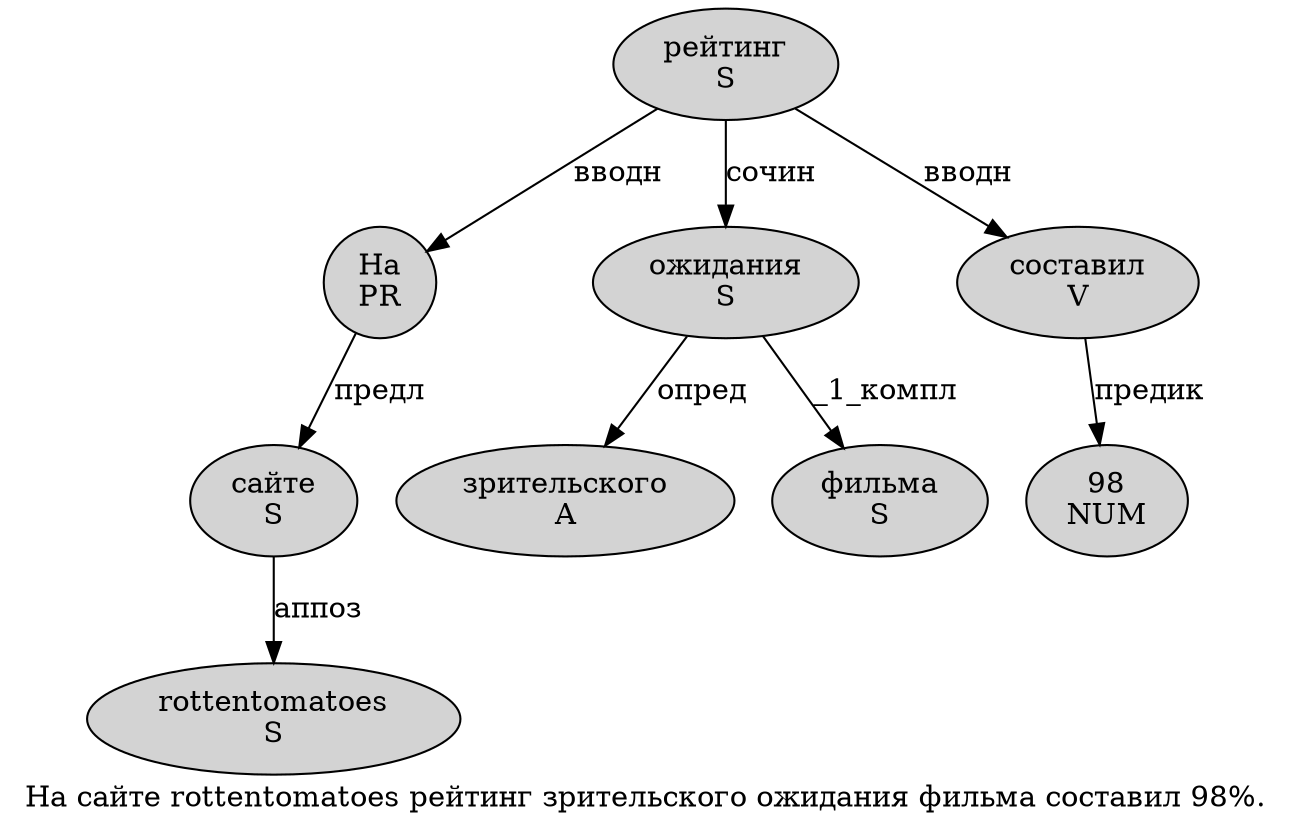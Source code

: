 digraph SENTENCE_1675 {
	graph [label="На сайте rottentomatoes рейтинг зрительского ожидания фильма составил 98%."]
	node [style=filled]
		0 [label="На
PR" color="" fillcolor=lightgray penwidth=1 shape=ellipse]
		1 [label="сайте
S" color="" fillcolor=lightgray penwidth=1 shape=ellipse]
		2 [label="rottentomatoes
S" color="" fillcolor=lightgray penwidth=1 shape=ellipse]
		3 [label="рейтинг
S" color="" fillcolor=lightgray penwidth=1 shape=ellipse]
		4 [label="зрительского
A" color="" fillcolor=lightgray penwidth=1 shape=ellipse]
		5 [label="ожидания
S" color="" fillcolor=lightgray penwidth=1 shape=ellipse]
		6 [label="фильма
S" color="" fillcolor=lightgray penwidth=1 shape=ellipse]
		7 [label="составил
V" color="" fillcolor=lightgray penwidth=1 shape=ellipse]
		8 [label="98
NUM" color="" fillcolor=lightgray penwidth=1 shape=ellipse]
			0 -> 1 [label="предл"]
			5 -> 4 [label="опред"]
			5 -> 6 [label="_1_компл"]
			7 -> 8 [label="предик"]
			1 -> 2 [label="аппоз"]
			3 -> 0 [label="вводн"]
			3 -> 5 [label="сочин"]
			3 -> 7 [label="вводн"]
}